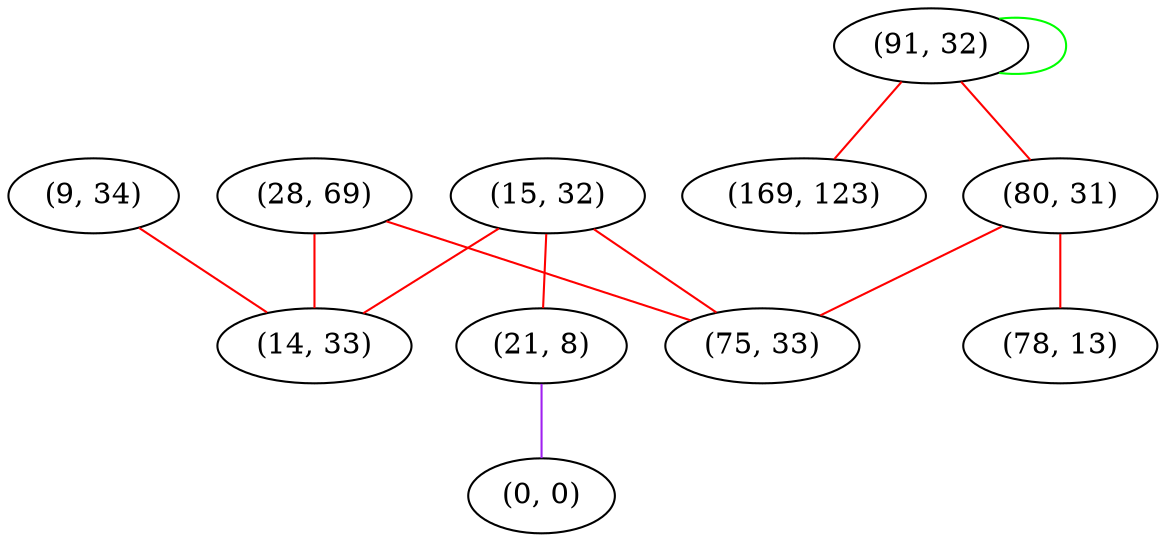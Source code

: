 graph "" {
"(28, 69)";
"(91, 32)";
"(169, 123)";
"(80, 31)";
"(9, 34)";
"(15, 32)";
"(21, 8)";
"(14, 33)";
"(75, 33)";
"(78, 13)";
"(0, 0)";
"(28, 69)" -- "(14, 33)"  [color=red, key=0, weight=1];
"(28, 69)" -- "(75, 33)"  [color=red, key=0, weight=1];
"(91, 32)" -- "(91, 32)"  [color=green, key=0, weight=2];
"(91, 32)" -- "(169, 123)"  [color=red, key=0, weight=1];
"(91, 32)" -- "(80, 31)"  [color=red, key=0, weight=1];
"(80, 31)" -- "(75, 33)"  [color=red, key=0, weight=1];
"(80, 31)" -- "(78, 13)"  [color=red, key=0, weight=1];
"(9, 34)" -- "(14, 33)"  [color=red, key=0, weight=1];
"(15, 32)" -- "(14, 33)"  [color=red, key=0, weight=1];
"(15, 32)" -- "(75, 33)"  [color=red, key=0, weight=1];
"(15, 32)" -- "(21, 8)"  [color=red, key=0, weight=1];
"(21, 8)" -- "(0, 0)"  [color=purple, key=0, weight=4];
}
